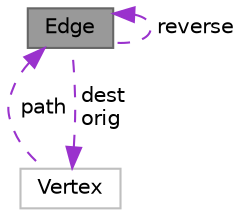 digraph "Edge"
{
 // LATEX_PDF_SIZE
  bgcolor="transparent";
  edge [fontname=Helvetica,fontsize=10,labelfontname=Helvetica,labelfontsize=10];
  node [fontname=Helvetica,fontsize=10,shape=box,height=0.2,width=0.4];
  Node1 [label="Edge",height=0.2,width=0.4,color="gray40", fillcolor="grey60", style="filled", fontcolor="black",tooltip=" "];
  Node2 -> Node1 [dir="back",color="darkorchid3",style="dashed",label=" dest\norig" ];
  Node2 [label="Vertex",height=0.2,width=0.4,color="grey75", fillcolor="white", style="filled",URL="$class_vertex.html",tooltip=" "];
  Node1 -> Node2 [dir="back",color="darkorchid3",style="dashed",label=" path" ];
  Node1 -> Node1 [dir="back",color="darkorchid3",style="dashed",label=" reverse" ];
}
